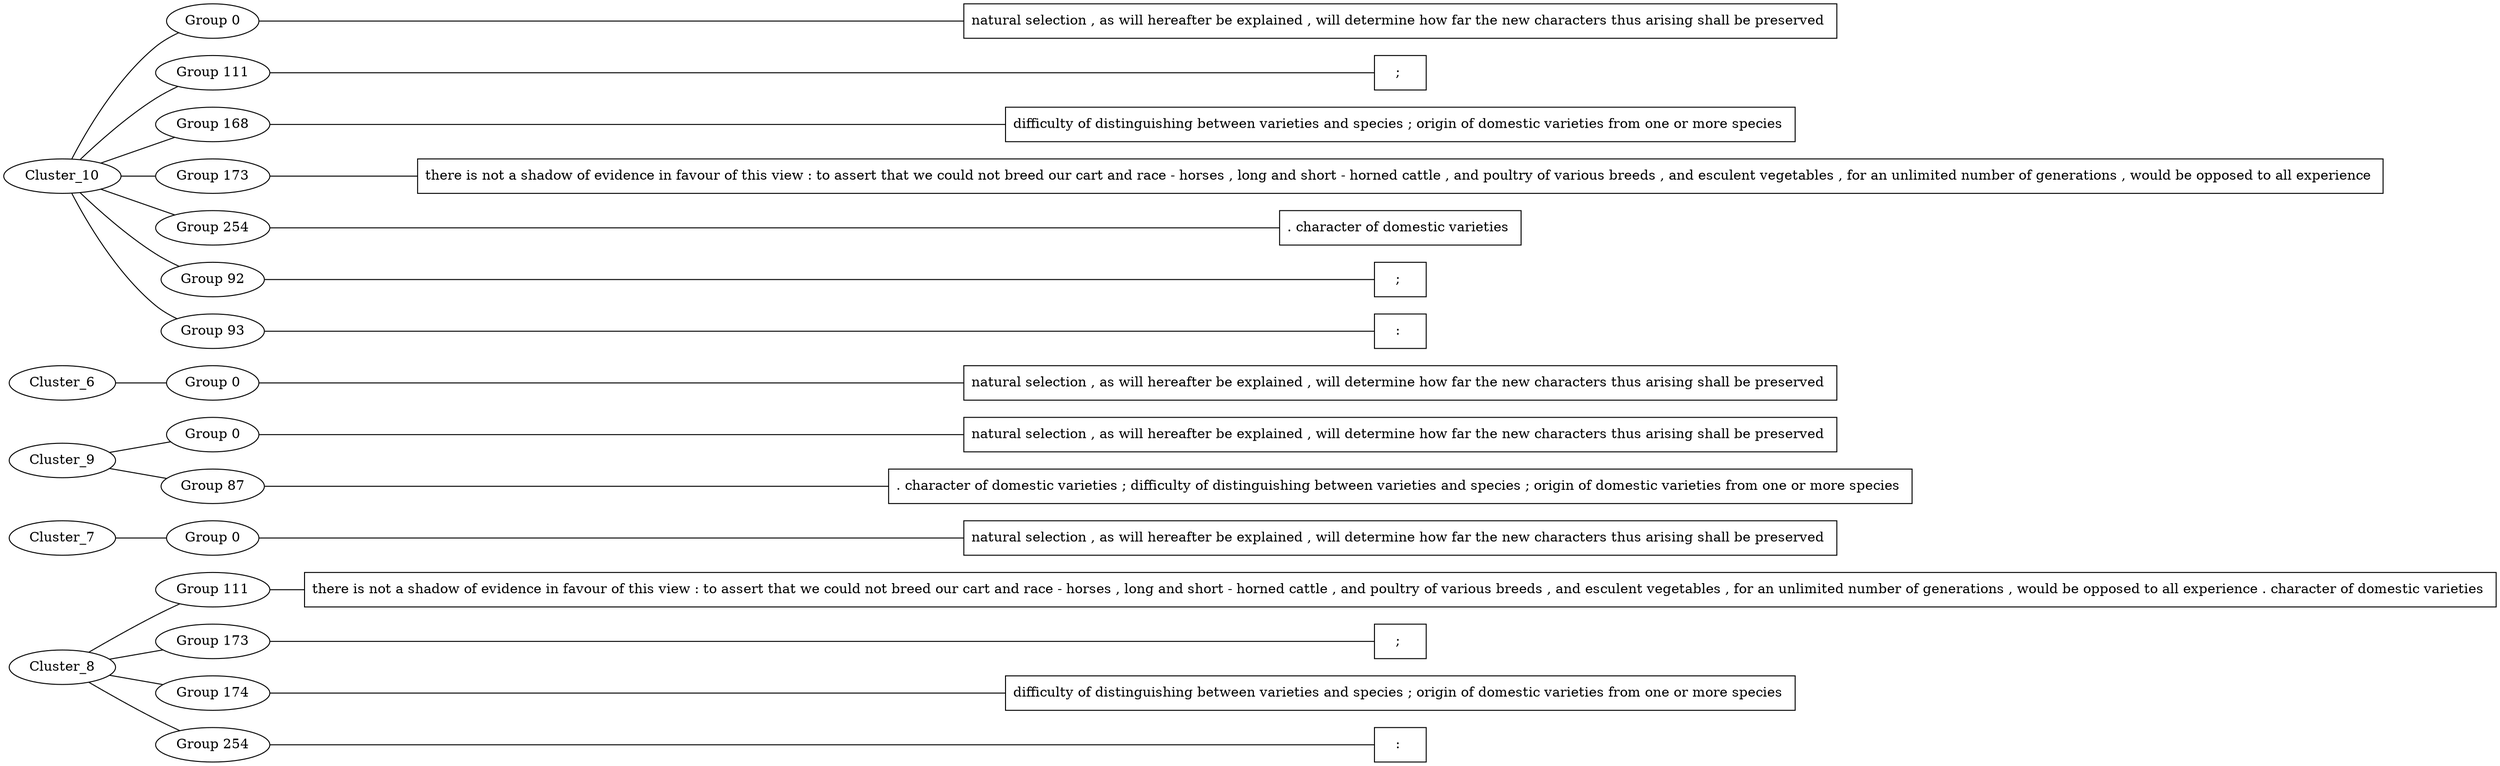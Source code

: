 graph MyGraph {
rankdir = LR
"Cluster_8_254_reading" [shape=box label=": "]
"Cluster_8_174_reading" [shape=box label="difficulty of distinguishing between varieties and species ; origin of domestic varieties from one or more species "]
"Cluster_8_173_reading" [shape=box label="; "]
"Cluster_8_111_reading" [shape=box label="there is not a shadow of evidence in favour of this view : to assert that we could not breed our cart and race - horses , long and short - horned cattle , and poultry of various breeds , and esculent vegetables , for an unlimited number of generations , would be opposed to all experience . character of domestic varieties "]
"Cluster_8_111" [label="Group 111"]
"Cluster_8_173" [label="Group 173"]
"Cluster_8_174" [label="Group 174"]
"Cluster_8_254" [label="Group 254"]
"Cluster_8_254" -- "Cluster_8_254_reading"
"Cluster_8_174" -- "Cluster_8_174_reading"
"Cluster_8_173" -- "Cluster_8_173_reading"
"Cluster_8_111" -- "Cluster_8_111_reading"
Cluster_8 -- "Cluster_8_254"
Cluster_8 -- "Cluster_8_174"
Cluster_8 -- "Cluster_8_173"
Cluster_8 -- "Cluster_8_111"
"Cluster_7_0_reading" [shape=box label="natural selection , as will hereafter be explained , will determine how far the new characters thus arising shall be preserved "]
"Cluster_7_0" [label="Group 0"]
"Cluster_7_0" -- "Cluster_7_0_reading"
Cluster_7 -- "Cluster_7_0"
"Cluster_9_87_reading" [shape=box label=". character of domestic varieties ; difficulty of distinguishing between varieties and species ; origin of domestic varieties from one or more species "]
"Cluster_9_0_reading" [shape=box label="natural selection , as will hereafter be explained , will determine how far the new characters thus arising shall be preserved "]
"Cluster_9_0" [label="Group 0"]
"Cluster_9_87" [label="Group 87"]
"Cluster_9_87" -- "Cluster_9_87_reading"
"Cluster_9_0" -- "Cluster_9_0_reading"
Cluster_9 -- "Cluster_9_87"
Cluster_9 -- "Cluster_9_0"
"Cluster_6_0_reading" [shape=box label="natural selection , as will hereafter be explained , will determine how far the new characters thus arising shall be preserved "]
"Cluster_6_0" [label="Group 0"]
"Cluster_6_0" -- "Cluster_6_0_reading"
Cluster_6 -- "Cluster_6_0"
"Cluster_10_93_reading" [shape=box label=": "]
"Cluster_10_92_reading" [shape=box label="; "]
"Cluster_10_254_reading" [shape=box label=". character of domestic varieties "]
"Cluster_10_173_reading" [shape=box label="there is not a shadow of evidence in favour of this view : to assert that we could not breed our cart and race - horses , long and short - horned cattle , and poultry of various breeds , and esculent vegetables , for an unlimited number of generations , would be opposed to all experience "]
"Cluster_10_168_reading" [shape=box label="difficulty of distinguishing between varieties and species ; origin of domestic varieties from one or more species "]
"Cluster_10_111_reading" [shape=box label="; "]
"Cluster_10_0_reading" [shape=box label="natural selection , as will hereafter be explained , will determine how far the new characters thus arising shall be preserved "]
"Cluster_10_0" [label="Group 0"]
"Cluster_10_111" [label="Group 111"]
"Cluster_10_168" [label="Group 168"]
"Cluster_10_173" [label="Group 173"]
"Cluster_10_254" [label="Group 254"]
"Cluster_10_92" [label="Group 92"]
"Cluster_10_93" [label="Group 93"]
"Cluster_10_93" -- "Cluster_10_93_reading"
"Cluster_10_92" -- "Cluster_10_92_reading"
"Cluster_10_254" -- "Cluster_10_254_reading"
"Cluster_10_173" -- "Cluster_10_173_reading"
"Cluster_10_168" -- "Cluster_10_168_reading"
"Cluster_10_111" -- "Cluster_10_111_reading"
"Cluster_10_0" -- "Cluster_10_0_reading"
Cluster_10 -- "Cluster_10_93"
Cluster_10 -- "Cluster_10_92"
Cluster_10 -- "Cluster_10_254"
Cluster_10 -- "Cluster_10_173"
Cluster_10 -- "Cluster_10_168"
Cluster_10 -- "Cluster_10_111"
Cluster_10 -- "Cluster_10_0"
}